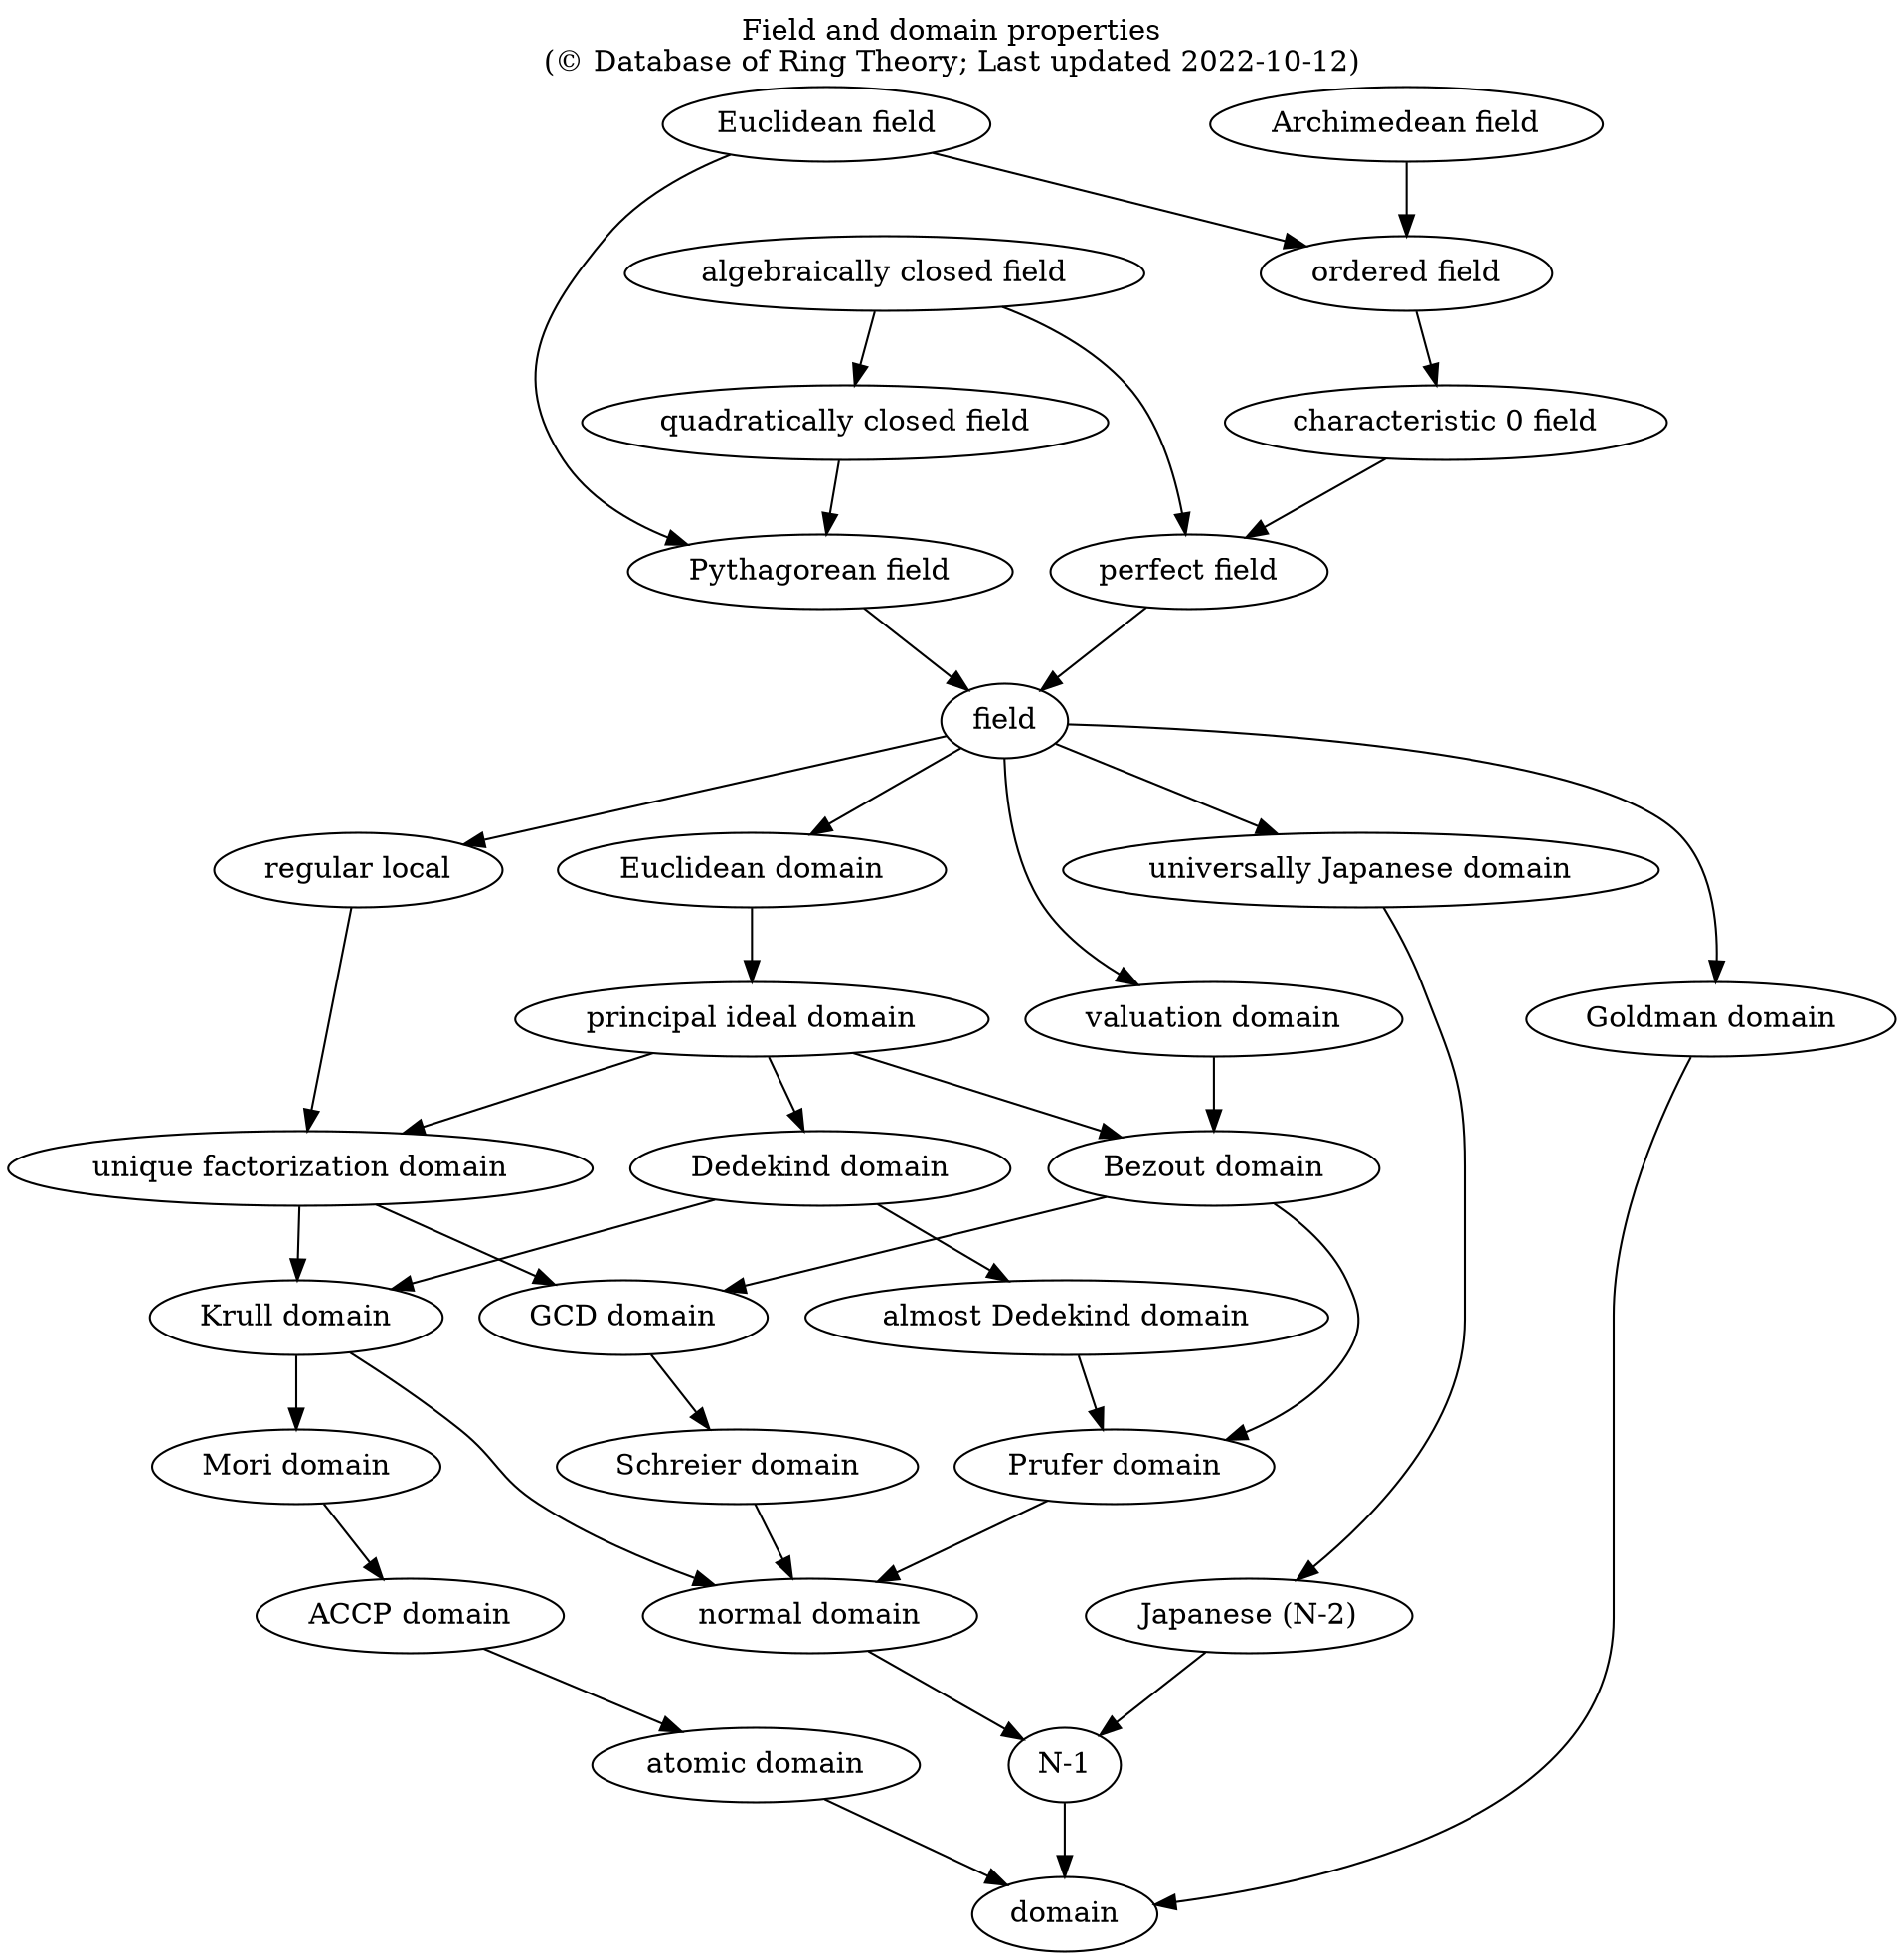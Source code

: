strict digraph {
    label=<Field and domain properties<br/>(© Database of Ring Theory; Last updated 2022-10-12)>
    URL="https://ringtheory.herokuapp.com/";
    labelloc=top
	"unique factorization domain" -> "Krull domain"
	"Euclidean domain" -> "principal ideal domain"
	"Euclidean field" -> "Pythagorean field"
	"perfect field" -> field
	"principal ideal domain" -> "unique factorization domain"
	"N-1" -> domain
	"unique factorization domain" -> "GCD domain"
	field -> "Euclidean domain"
	field -> "regular local"
	"Dedekind domain" -> "almost Dedekind domain"
	"regular local" -> "unique factorization domain"
	"algebraically closed field" -> "perfect field"
	"normal domain" -> "N-1"
	field -> "universally Japanese domain" -> "Japanese (N-2)" -> "N-1"
	"Archimedean field" -> "ordered field"
	"principal ideal domain" -> "Dedekind domain"
	"Pythagorean field" -> field
	"Goldman domain" -> domain
	"almost Dedekind domain" -> "Prufer domain"
	"atomic domain" -> domain
	"Euclidean field" -> "ordered field"
	"Krull domain" -> "Mori domain"
	"principal ideal domain" -> "Bezout domain"
	"characteristic 0 field" -> "perfect field"
	"principal ideal domain" -> "Bezout domain"
	"Schreier domain" -> "normal domain"
	"GCD domain" -> "Schreier domain"
	"Bezout domain" -> "Prufer domain"
	"ordered field" -> "characteristic 0 field"
	"algebraically closed field" -> "quadratically closed field"
	"Krull domain" -> "normal domain"
	"Prufer domain" -> "normal domain"
	"Bezout domain" -> "GCD domain"
	"Mori domain" -> "ACCP domain"
	"ACCP domain" -> "atomic domain"
	field -> "Goldman domain"
	"quadratically closed field" -> "Pythagorean field"
	field -> "valuation domain"
	"valuation domain" -> "Bezout domain"
	"Dedekind domain" -> "Krull domain"
}

